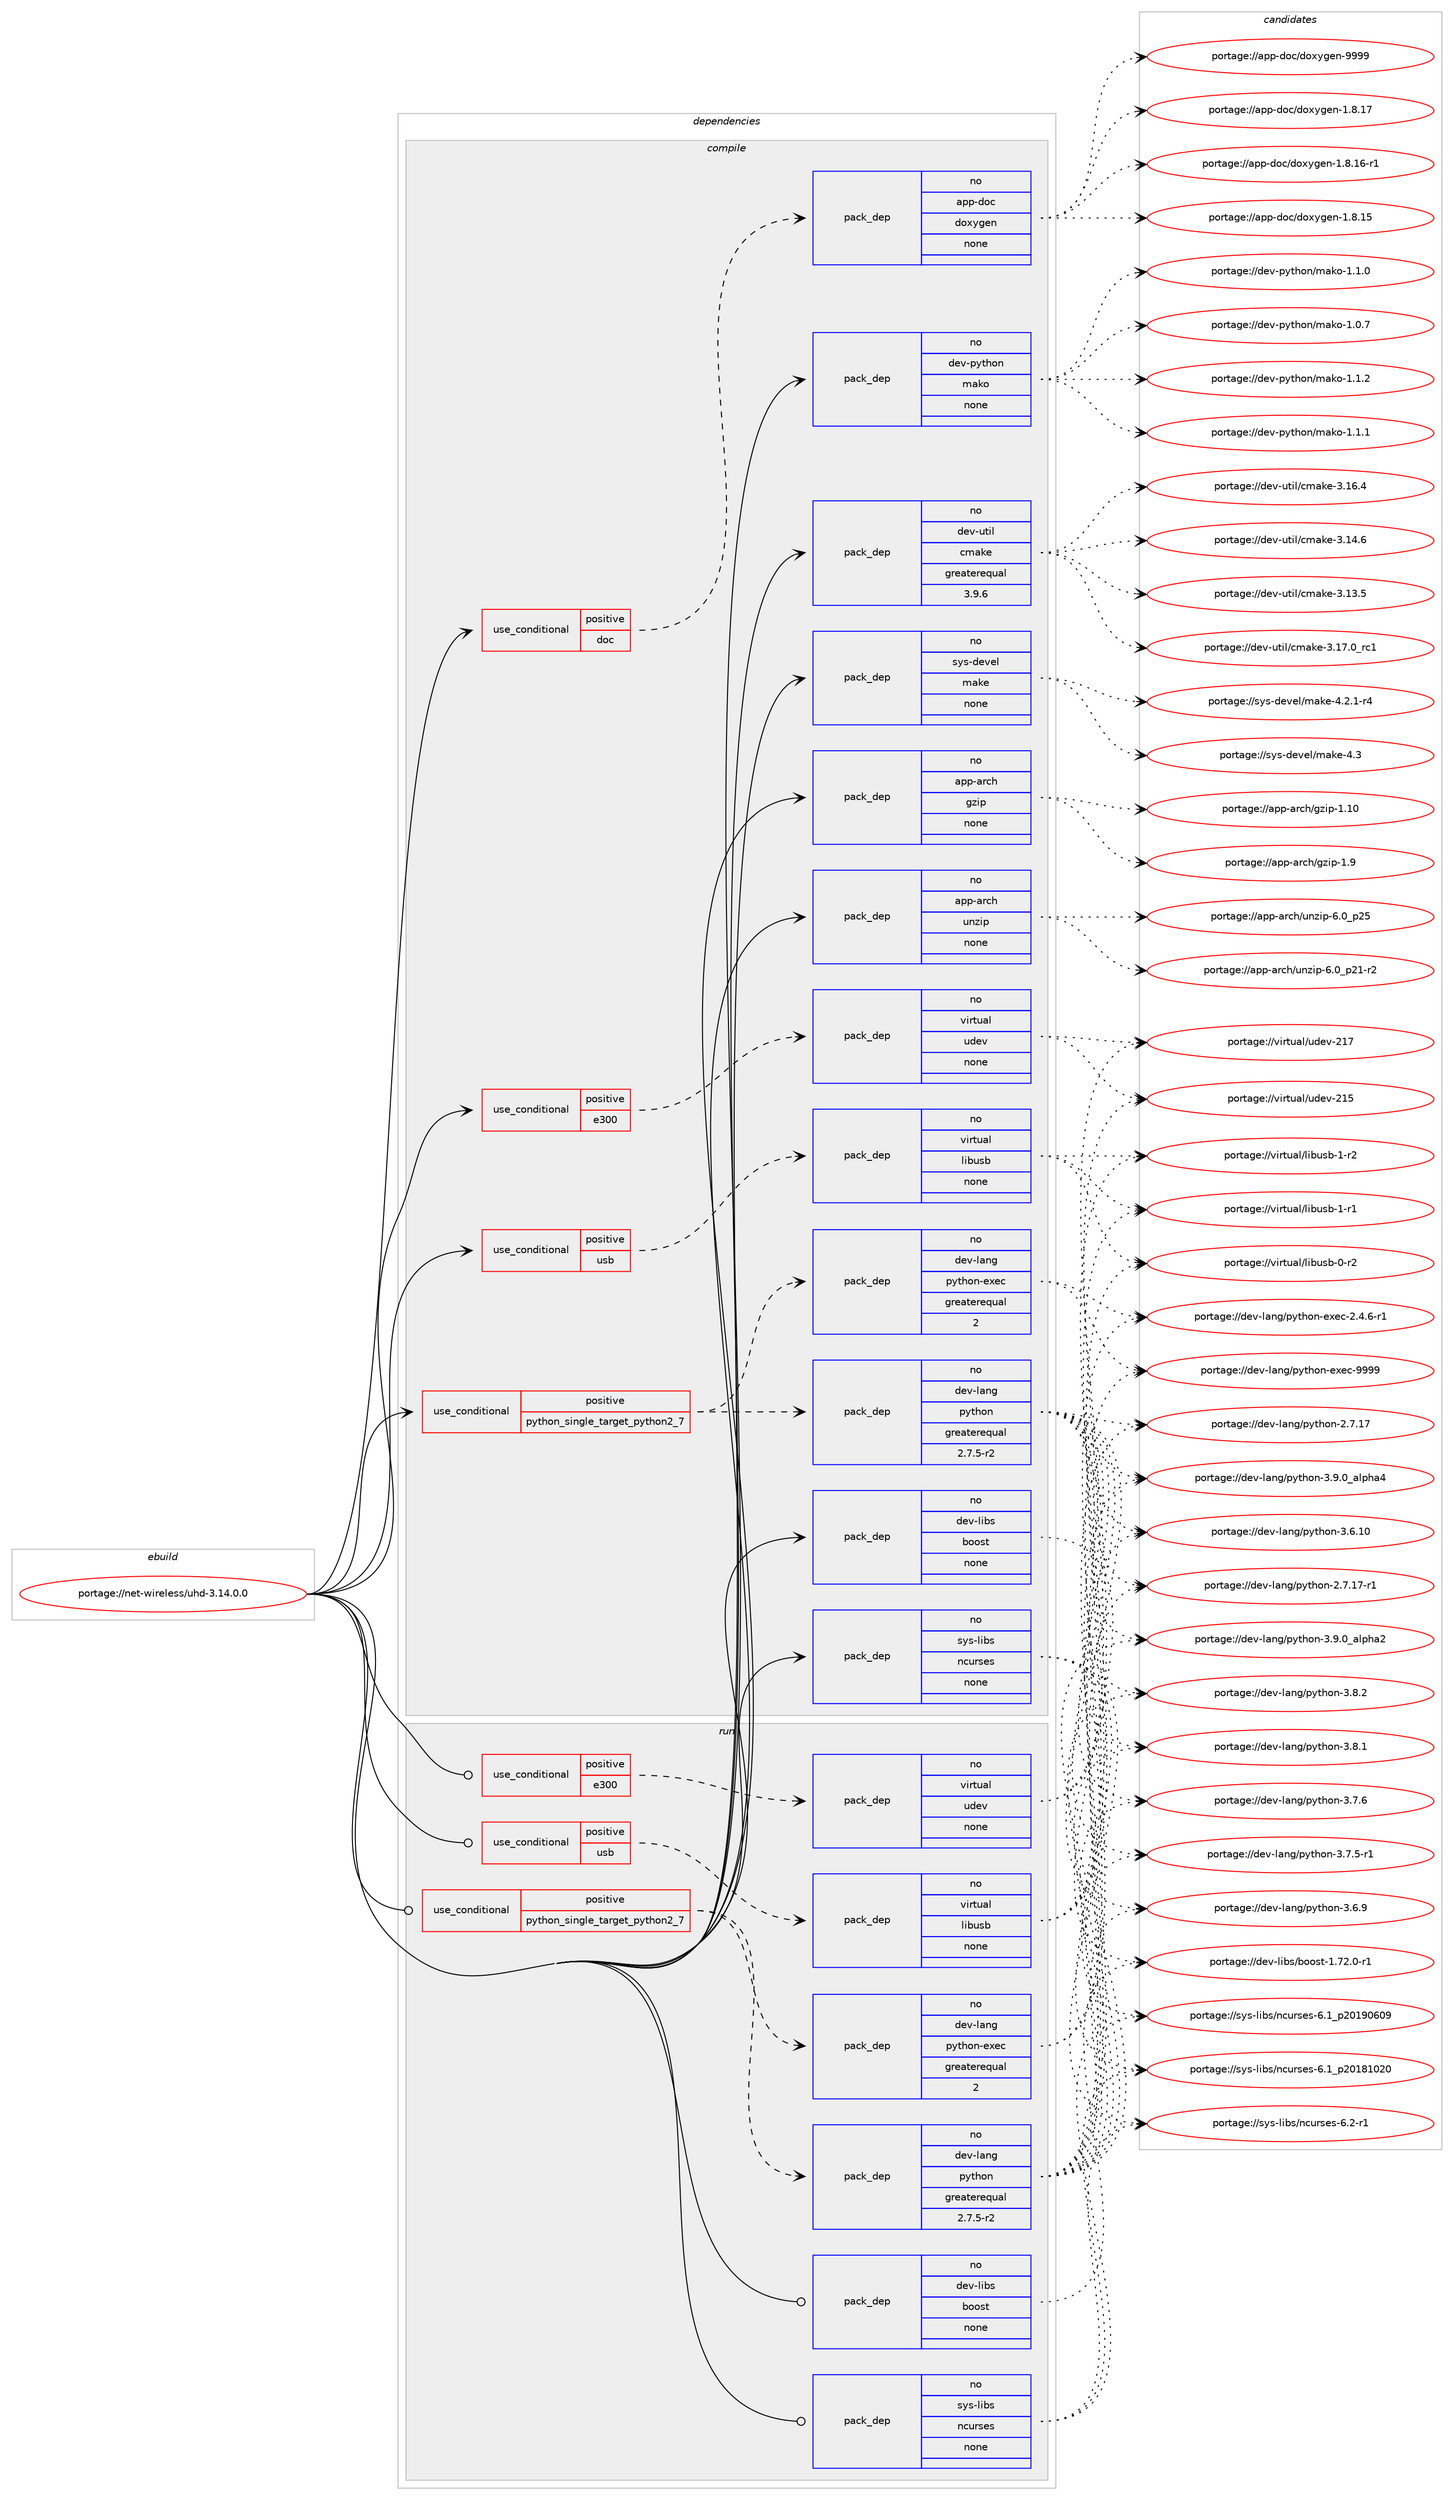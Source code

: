 digraph prolog {

# *************
# Graph options
# *************

newrank=true;
concentrate=true;
compound=true;
graph [rankdir=LR,fontname=Helvetica,fontsize=10,ranksep=1.5];#, ranksep=2.5, nodesep=0.2];
edge  [arrowhead=vee];
node  [fontname=Helvetica,fontsize=10];

# **********
# The ebuild
# **********

subgraph cluster_leftcol {
color=gray;
rank=same;
label=<<i>ebuild</i>>;
id [label="portage://net-wireless/uhd-3.14.0.0", color=red, width=4, href="../net-wireless/uhd-3.14.0.0.svg"];
}

# ****************
# The dependencies
# ****************

subgraph cluster_midcol {
color=gray;
label=<<i>dependencies</i>>;
subgraph cluster_compile {
fillcolor="#eeeeee";
style=filled;
label=<<i>compile</i>>;
subgraph cond12359 {
dependency63880 [label=<<TABLE BORDER="0" CELLBORDER="1" CELLSPACING="0" CELLPADDING="4"><TR><TD ROWSPAN="3" CELLPADDING="10">use_conditional</TD></TR><TR><TD>positive</TD></TR><TR><TD>doc</TD></TR></TABLE>>, shape=none, color=red];
subgraph pack50243 {
dependency63881 [label=<<TABLE BORDER="0" CELLBORDER="1" CELLSPACING="0" CELLPADDING="4" WIDTH="220"><TR><TD ROWSPAN="6" CELLPADDING="30">pack_dep</TD></TR><TR><TD WIDTH="110">no</TD></TR><TR><TD>app-doc</TD></TR><TR><TD>doxygen</TD></TR><TR><TD>none</TD></TR><TR><TD></TD></TR></TABLE>>, shape=none, color=blue];
}
dependency63880:e -> dependency63881:w [weight=20,style="dashed",arrowhead="vee"];
}
id:e -> dependency63880:w [weight=20,style="solid",arrowhead="vee"];
subgraph cond12360 {
dependency63882 [label=<<TABLE BORDER="0" CELLBORDER="1" CELLSPACING="0" CELLPADDING="4"><TR><TD ROWSPAN="3" CELLPADDING="10">use_conditional</TD></TR><TR><TD>positive</TD></TR><TR><TD>e300</TD></TR></TABLE>>, shape=none, color=red];
subgraph pack50244 {
dependency63883 [label=<<TABLE BORDER="0" CELLBORDER="1" CELLSPACING="0" CELLPADDING="4" WIDTH="220"><TR><TD ROWSPAN="6" CELLPADDING="30">pack_dep</TD></TR><TR><TD WIDTH="110">no</TD></TR><TR><TD>virtual</TD></TR><TR><TD>udev</TD></TR><TR><TD>none</TD></TR><TR><TD></TD></TR></TABLE>>, shape=none, color=blue];
}
dependency63882:e -> dependency63883:w [weight=20,style="dashed",arrowhead="vee"];
}
id:e -> dependency63882:w [weight=20,style="solid",arrowhead="vee"];
subgraph cond12361 {
dependency63884 [label=<<TABLE BORDER="0" CELLBORDER="1" CELLSPACING="0" CELLPADDING="4"><TR><TD ROWSPAN="3" CELLPADDING="10">use_conditional</TD></TR><TR><TD>positive</TD></TR><TR><TD>python_single_target_python2_7</TD></TR></TABLE>>, shape=none, color=red];
subgraph pack50245 {
dependency63885 [label=<<TABLE BORDER="0" CELLBORDER="1" CELLSPACING="0" CELLPADDING="4" WIDTH="220"><TR><TD ROWSPAN="6" CELLPADDING="30">pack_dep</TD></TR><TR><TD WIDTH="110">no</TD></TR><TR><TD>dev-lang</TD></TR><TR><TD>python</TD></TR><TR><TD>greaterequal</TD></TR><TR><TD>2.7.5-r2</TD></TR></TABLE>>, shape=none, color=blue];
}
dependency63884:e -> dependency63885:w [weight=20,style="dashed",arrowhead="vee"];
subgraph pack50246 {
dependency63886 [label=<<TABLE BORDER="0" CELLBORDER="1" CELLSPACING="0" CELLPADDING="4" WIDTH="220"><TR><TD ROWSPAN="6" CELLPADDING="30">pack_dep</TD></TR><TR><TD WIDTH="110">no</TD></TR><TR><TD>dev-lang</TD></TR><TR><TD>python-exec</TD></TR><TR><TD>greaterequal</TD></TR><TR><TD>2</TD></TR></TABLE>>, shape=none, color=blue];
}
dependency63884:e -> dependency63886:w [weight=20,style="dashed",arrowhead="vee"];
}
id:e -> dependency63884:w [weight=20,style="solid",arrowhead="vee"];
subgraph cond12362 {
dependency63887 [label=<<TABLE BORDER="0" CELLBORDER="1" CELLSPACING="0" CELLPADDING="4"><TR><TD ROWSPAN="3" CELLPADDING="10">use_conditional</TD></TR><TR><TD>positive</TD></TR><TR><TD>usb</TD></TR></TABLE>>, shape=none, color=red];
subgraph pack50247 {
dependency63888 [label=<<TABLE BORDER="0" CELLBORDER="1" CELLSPACING="0" CELLPADDING="4" WIDTH="220"><TR><TD ROWSPAN="6" CELLPADDING="30">pack_dep</TD></TR><TR><TD WIDTH="110">no</TD></TR><TR><TD>virtual</TD></TR><TR><TD>libusb</TD></TR><TR><TD>none</TD></TR><TR><TD></TD></TR></TABLE>>, shape=none, color=blue];
}
dependency63887:e -> dependency63888:w [weight=20,style="dashed",arrowhead="vee"];
}
id:e -> dependency63887:w [weight=20,style="solid",arrowhead="vee"];
subgraph pack50248 {
dependency63889 [label=<<TABLE BORDER="0" CELLBORDER="1" CELLSPACING="0" CELLPADDING="4" WIDTH="220"><TR><TD ROWSPAN="6" CELLPADDING="30">pack_dep</TD></TR><TR><TD WIDTH="110">no</TD></TR><TR><TD>app-arch</TD></TR><TR><TD>gzip</TD></TR><TR><TD>none</TD></TR><TR><TD></TD></TR></TABLE>>, shape=none, color=blue];
}
id:e -> dependency63889:w [weight=20,style="solid",arrowhead="vee"];
subgraph pack50249 {
dependency63890 [label=<<TABLE BORDER="0" CELLBORDER="1" CELLSPACING="0" CELLPADDING="4" WIDTH="220"><TR><TD ROWSPAN="6" CELLPADDING="30">pack_dep</TD></TR><TR><TD WIDTH="110">no</TD></TR><TR><TD>app-arch</TD></TR><TR><TD>unzip</TD></TR><TR><TD>none</TD></TR><TR><TD></TD></TR></TABLE>>, shape=none, color=blue];
}
id:e -> dependency63890:w [weight=20,style="solid",arrowhead="vee"];
subgraph pack50250 {
dependency63891 [label=<<TABLE BORDER="0" CELLBORDER="1" CELLSPACING="0" CELLPADDING="4" WIDTH="220"><TR><TD ROWSPAN="6" CELLPADDING="30">pack_dep</TD></TR><TR><TD WIDTH="110">no</TD></TR><TR><TD>dev-libs</TD></TR><TR><TD>boost</TD></TR><TR><TD>none</TD></TR><TR><TD></TD></TR></TABLE>>, shape=none, color=blue];
}
id:e -> dependency63891:w [weight=20,style="solid",arrowhead="vee"];
subgraph pack50251 {
dependency63892 [label=<<TABLE BORDER="0" CELLBORDER="1" CELLSPACING="0" CELLPADDING="4" WIDTH="220"><TR><TD ROWSPAN="6" CELLPADDING="30">pack_dep</TD></TR><TR><TD WIDTH="110">no</TD></TR><TR><TD>dev-python</TD></TR><TR><TD>mako</TD></TR><TR><TD>none</TD></TR><TR><TD></TD></TR></TABLE>>, shape=none, color=blue];
}
id:e -> dependency63892:w [weight=20,style="solid",arrowhead="vee"];
subgraph pack50252 {
dependency63893 [label=<<TABLE BORDER="0" CELLBORDER="1" CELLSPACING="0" CELLPADDING="4" WIDTH="220"><TR><TD ROWSPAN="6" CELLPADDING="30">pack_dep</TD></TR><TR><TD WIDTH="110">no</TD></TR><TR><TD>dev-util</TD></TR><TR><TD>cmake</TD></TR><TR><TD>greaterequal</TD></TR><TR><TD>3.9.6</TD></TR></TABLE>>, shape=none, color=blue];
}
id:e -> dependency63893:w [weight=20,style="solid",arrowhead="vee"];
subgraph pack50253 {
dependency63894 [label=<<TABLE BORDER="0" CELLBORDER="1" CELLSPACING="0" CELLPADDING="4" WIDTH="220"><TR><TD ROWSPAN="6" CELLPADDING="30">pack_dep</TD></TR><TR><TD WIDTH="110">no</TD></TR><TR><TD>sys-devel</TD></TR><TR><TD>make</TD></TR><TR><TD>none</TD></TR><TR><TD></TD></TR></TABLE>>, shape=none, color=blue];
}
id:e -> dependency63894:w [weight=20,style="solid",arrowhead="vee"];
subgraph pack50254 {
dependency63895 [label=<<TABLE BORDER="0" CELLBORDER="1" CELLSPACING="0" CELLPADDING="4" WIDTH="220"><TR><TD ROWSPAN="6" CELLPADDING="30">pack_dep</TD></TR><TR><TD WIDTH="110">no</TD></TR><TR><TD>sys-libs</TD></TR><TR><TD>ncurses</TD></TR><TR><TD>none</TD></TR><TR><TD></TD></TR></TABLE>>, shape=none, color=blue];
}
id:e -> dependency63895:w [weight=20,style="solid",arrowhead="vee"];
}
subgraph cluster_compileandrun {
fillcolor="#eeeeee";
style=filled;
label=<<i>compile and run</i>>;
}
subgraph cluster_run {
fillcolor="#eeeeee";
style=filled;
label=<<i>run</i>>;
subgraph cond12363 {
dependency63896 [label=<<TABLE BORDER="0" CELLBORDER="1" CELLSPACING="0" CELLPADDING="4"><TR><TD ROWSPAN="3" CELLPADDING="10">use_conditional</TD></TR><TR><TD>positive</TD></TR><TR><TD>e300</TD></TR></TABLE>>, shape=none, color=red];
subgraph pack50255 {
dependency63897 [label=<<TABLE BORDER="0" CELLBORDER="1" CELLSPACING="0" CELLPADDING="4" WIDTH="220"><TR><TD ROWSPAN="6" CELLPADDING="30">pack_dep</TD></TR><TR><TD WIDTH="110">no</TD></TR><TR><TD>virtual</TD></TR><TR><TD>udev</TD></TR><TR><TD>none</TD></TR><TR><TD></TD></TR></TABLE>>, shape=none, color=blue];
}
dependency63896:e -> dependency63897:w [weight=20,style="dashed",arrowhead="vee"];
}
id:e -> dependency63896:w [weight=20,style="solid",arrowhead="odot"];
subgraph cond12364 {
dependency63898 [label=<<TABLE BORDER="0" CELLBORDER="1" CELLSPACING="0" CELLPADDING="4"><TR><TD ROWSPAN="3" CELLPADDING="10">use_conditional</TD></TR><TR><TD>positive</TD></TR><TR><TD>python_single_target_python2_7</TD></TR></TABLE>>, shape=none, color=red];
subgraph pack50256 {
dependency63899 [label=<<TABLE BORDER="0" CELLBORDER="1" CELLSPACING="0" CELLPADDING="4" WIDTH="220"><TR><TD ROWSPAN="6" CELLPADDING="30">pack_dep</TD></TR><TR><TD WIDTH="110">no</TD></TR><TR><TD>dev-lang</TD></TR><TR><TD>python</TD></TR><TR><TD>greaterequal</TD></TR><TR><TD>2.7.5-r2</TD></TR></TABLE>>, shape=none, color=blue];
}
dependency63898:e -> dependency63899:w [weight=20,style="dashed",arrowhead="vee"];
subgraph pack50257 {
dependency63900 [label=<<TABLE BORDER="0" CELLBORDER="1" CELLSPACING="0" CELLPADDING="4" WIDTH="220"><TR><TD ROWSPAN="6" CELLPADDING="30">pack_dep</TD></TR><TR><TD WIDTH="110">no</TD></TR><TR><TD>dev-lang</TD></TR><TR><TD>python-exec</TD></TR><TR><TD>greaterequal</TD></TR><TR><TD>2</TD></TR></TABLE>>, shape=none, color=blue];
}
dependency63898:e -> dependency63900:w [weight=20,style="dashed",arrowhead="vee"];
}
id:e -> dependency63898:w [weight=20,style="solid",arrowhead="odot"];
subgraph cond12365 {
dependency63901 [label=<<TABLE BORDER="0" CELLBORDER="1" CELLSPACING="0" CELLPADDING="4"><TR><TD ROWSPAN="3" CELLPADDING="10">use_conditional</TD></TR><TR><TD>positive</TD></TR><TR><TD>usb</TD></TR></TABLE>>, shape=none, color=red];
subgraph pack50258 {
dependency63902 [label=<<TABLE BORDER="0" CELLBORDER="1" CELLSPACING="0" CELLPADDING="4" WIDTH="220"><TR><TD ROWSPAN="6" CELLPADDING="30">pack_dep</TD></TR><TR><TD WIDTH="110">no</TD></TR><TR><TD>virtual</TD></TR><TR><TD>libusb</TD></TR><TR><TD>none</TD></TR><TR><TD></TD></TR></TABLE>>, shape=none, color=blue];
}
dependency63901:e -> dependency63902:w [weight=20,style="dashed",arrowhead="vee"];
}
id:e -> dependency63901:w [weight=20,style="solid",arrowhead="odot"];
subgraph pack50259 {
dependency63903 [label=<<TABLE BORDER="0" CELLBORDER="1" CELLSPACING="0" CELLPADDING="4" WIDTH="220"><TR><TD ROWSPAN="6" CELLPADDING="30">pack_dep</TD></TR><TR><TD WIDTH="110">no</TD></TR><TR><TD>dev-libs</TD></TR><TR><TD>boost</TD></TR><TR><TD>none</TD></TR><TR><TD></TD></TR></TABLE>>, shape=none, color=blue];
}
id:e -> dependency63903:w [weight=20,style="solid",arrowhead="odot"];
subgraph pack50260 {
dependency63904 [label=<<TABLE BORDER="0" CELLBORDER="1" CELLSPACING="0" CELLPADDING="4" WIDTH="220"><TR><TD ROWSPAN="6" CELLPADDING="30">pack_dep</TD></TR><TR><TD WIDTH="110">no</TD></TR><TR><TD>sys-libs</TD></TR><TR><TD>ncurses</TD></TR><TR><TD>none</TD></TR><TR><TD></TD></TR></TABLE>>, shape=none, color=blue];
}
id:e -> dependency63904:w [weight=20,style="solid",arrowhead="odot"];
}
}

# **************
# The candidates
# **************

subgraph cluster_choices {
rank=same;
color=gray;
label=<<i>candidates</i>>;

subgraph choice50243 {
color=black;
nodesep=1;
choice971121124510011199471001111201211031011104557575757 [label="portage://app-doc/doxygen-9999", color=red, width=4,href="../app-doc/doxygen-9999.svg"];
choice9711211245100111994710011112012110310111045494656464955 [label="portage://app-doc/doxygen-1.8.17", color=red, width=4,href="../app-doc/doxygen-1.8.17.svg"];
choice97112112451001119947100111120121103101110454946564649544511449 [label="portage://app-doc/doxygen-1.8.16-r1", color=red, width=4,href="../app-doc/doxygen-1.8.16-r1.svg"];
choice9711211245100111994710011112012110310111045494656464953 [label="portage://app-doc/doxygen-1.8.15", color=red, width=4,href="../app-doc/doxygen-1.8.15.svg"];
dependency63881:e -> choice971121124510011199471001111201211031011104557575757:w [style=dotted,weight="100"];
dependency63881:e -> choice9711211245100111994710011112012110310111045494656464955:w [style=dotted,weight="100"];
dependency63881:e -> choice97112112451001119947100111120121103101110454946564649544511449:w [style=dotted,weight="100"];
dependency63881:e -> choice9711211245100111994710011112012110310111045494656464953:w [style=dotted,weight="100"];
}
subgraph choice50244 {
color=black;
nodesep=1;
choice118105114116117971084711710010111845504955 [label="portage://virtual/udev-217", color=red, width=4,href="../virtual/udev-217.svg"];
choice118105114116117971084711710010111845504953 [label="portage://virtual/udev-215", color=red, width=4,href="../virtual/udev-215.svg"];
dependency63883:e -> choice118105114116117971084711710010111845504955:w [style=dotted,weight="100"];
dependency63883:e -> choice118105114116117971084711710010111845504953:w [style=dotted,weight="100"];
}
subgraph choice50245 {
color=black;
nodesep=1;
choice10010111845108971101034711212111610411111045514657464895971081121049752 [label="portage://dev-lang/python-3.9.0_alpha4", color=red, width=4,href="../dev-lang/python-3.9.0_alpha4.svg"];
choice10010111845108971101034711212111610411111045514657464895971081121049750 [label="portage://dev-lang/python-3.9.0_alpha2", color=red, width=4,href="../dev-lang/python-3.9.0_alpha2.svg"];
choice100101118451089711010347112121116104111110455146564650 [label="portage://dev-lang/python-3.8.2", color=red, width=4,href="../dev-lang/python-3.8.2.svg"];
choice100101118451089711010347112121116104111110455146564649 [label="portage://dev-lang/python-3.8.1", color=red, width=4,href="../dev-lang/python-3.8.1.svg"];
choice100101118451089711010347112121116104111110455146554654 [label="portage://dev-lang/python-3.7.6", color=red, width=4,href="../dev-lang/python-3.7.6.svg"];
choice1001011184510897110103471121211161041111104551465546534511449 [label="portage://dev-lang/python-3.7.5-r1", color=red, width=4,href="../dev-lang/python-3.7.5-r1.svg"];
choice100101118451089711010347112121116104111110455146544657 [label="portage://dev-lang/python-3.6.9", color=red, width=4,href="../dev-lang/python-3.6.9.svg"];
choice10010111845108971101034711212111610411111045514654464948 [label="portage://dev-lang/python-3.6.10", color=red, width=4,href="../dev-lang/python-3.6.10.svg"];
choice100101118451089711010347112121116104111110455046554649554511449 [label="portage://dev-lang/python-2.7.17-r1", color=red, width=4,href="../dev-lang/python-2.7.17-r1.svg"];
choice10010111845108971101034711212111610411111045504655464955 [label="portage://dev-lang/python-2.7.17", color=red, width=4,href="../dev-lang/python-2.7.17.svg"];
dependency63885:e -> choice10010111845108971101034711212111610411111045514657464895971081121049752:w [style=dotted,weight="100"];
dependency63885:e -> choice10010111845108971101034711212111610411111045514657464895971081121049750:w [style=dotted,weight="100"];
dependency63885:e -> choice100101118451089711010347112121116104111110455146564650:w [style=dotted,weight="100"];
dependency63885:e -> choice100101118451089711010347112121116104111110455146564649:w [style=dotted,weight="100"];
dependency63885:e -> choice100101118451089711010347112121116104111110455146554654:w [style=dotted,weight="100"];
dependency63885:e -> choice1001011184510897110103471121211161041111104551465546534511449:w [style=dotted,weight="100"];
dependency63885:e -> choice100101118451089711010347112121116104111110455146544657:w [style=dotted,weight="100"];
dependency63885:e -> choice10010111845108971101034711212111610411111045514654464948:w [style=dotted,weight="100"];
dependency63885:e -> choice100101118451089711010347112121116104111110455046554649554511449:w [style=dotted,weight="100"];
dependency63885:e -> choice10010111845108971101034711212111610411111045504655464955:w [style=dotted,weight="100"];
}
subgraph choice50246 {
color=black;
nodesep=1;
choice10010111845108971101034711212111610411111045101120101994557575757 [label="portage://dev-lang/python-exec-9999", color=red, width=4,href="../dev-lang/python-exec-9999.svg"];
choice10010111845108971101034711212111610411111045101120101994550465246544511449 [label="portage://dev-lang/python-exec-2.4.6-r1", color=red, width=4,href="../dev-lang/python-exec-2.4.6-r1.svg"];
dependency63886:e -> choice10010111845108971101034711212111610411111045101120101994557575757:w [style=dotted,weight="100"];
dependency63886:e -> choice10010111845108971101034711212111610411111045101120101994550465246544511449:w [style=dotted,weight="100"];
}
subgraph choice50247 {
color=black;
nodesep=1;
choice1181051141161179710847108105981171159845494511450 [label="portage://virtual/libusb-1-r2", color=red, width=4,href="../virtual/libusb-1-r2.svg"];
choice1181051141161179710847108105981171159845494511449 [label="portage://virtual/libusb-1-r1", color=red, width=4,href="../virtual/libusb-1-r1.svg"];
choice1181051141161179710847108105981171159845484511450 [label="portage://virtual/libusb-0-r2", color=red, width=4,href="../virtual/libusb-0-r2.svg"];
dependency63888:e -> choice1181051141161179710847108105981171159845494511450:w [style=dotted,weight="100"];
dependency63888:e -> choice1181051141161179710847108105981171159845494511449:w [style=dotted,weight="100"];
dependency63888:e -> choice1181051141161179710847108105981171159845484511450:w [style=dotted,weight="100"];
}
subgraph choice50248 {
color=black;
nodesep=1;
choice971121124597114991044710312210511245494657 [label="portage://app-arch/gzip-1.9", color=red, width=4,href="../app-arch/gzip-1.9.svg"];
choice97112112459711499104471031221051124549464948 [label="portage://app-arch/gzip-1.10", color=red, width=4,href="../app-arch/gzip-1.10.svg"];
dependency63889:e -> choice971121124597114991044710312210511245494657:w [style=dotted,weight="100"];
dependency63889:e -> choice97112112459711499104471031221051124549464948:w [style=dotted,weight="100"];
}
subgraph choice50249 {
color=black;
nodesep=1;
choice971121124597114991044711711012210511245544648951125053 [label="portage://app-arch/unzip-6.0_p25", color=red, width=4,href="../app-arch/unzip-6.0_p25.svg"];
choice9711211245971149910447117110122105112455446489511250494511450 [label="portage://app-arch/unzip-6.0_p21-r2", color=red, width=4,href="../app-arch/unzip-6.0_p21-r2.svg"];
dependency63890:e -> choice971121124597114991044711711012210511245544648951125053:w [style=dotted,weight="100"];
dependency63890:e -> choice9711211245971149910447117110122105112455446489511250494511450:w [style=dotted,weight="100"];
}
subgraph choice50250 {
color=black;
nodesep=1;
choice10010111845108105981154798111111115116454946555046484511449 [label="portage://dev-libs/boost-1.72.0-r1", color=red, width=4,href="../dev-libs/boost-1.72.0-r1.svg"];
dependency63891:e -> choice10010111845108105981154798111111115116454946555046484511449:w [style=dotted,weight="100"];
}
subgraph choice50251 {
color=black;
nodesep=1;
choice100101118451121211161041111104710997107111454946494650 [label="portage://dev-python/mako-1.1.2", color=red, width=4,href="../dev-python/mako-1.1.2.svg"];
choice100101118451121211161041111104710997107111454946494649 [label="portage://dev-python/mako-1.1.1", color=red, width=4,href="../dev-python/mako-1.1.1.svg"];
choice100101118451121211161041111104710997107111454946494648 [label="portage://dev-python/mako-1.1.0", color=red, width=4,href="../dev-python/mako-1.1.0.svg"];
choice100101118451121211161041111104710997107111454946484655 [label="portage://dev-python/mako-1.0.7", color=red, width=4,href="../dev-python/mako-1.0.7.svg"];
dependency63892:e -> choice100101118451121211161041111104710997107111454946494650:w [style=dotted,weight="100"];
dependency63892:e -> choice100101118451121211161041111104710997107111454946494649:w [style=dotted,weight="100"];
dependency63892:e -> choice100101118451121211161041111104710997107111454946494648:w [style=dotted,weight="100"];
dependency63892:e -> choice100101118451121211161041111104710997107111454946484655:w [style=dotted,weight="100"];
}
subgraph choice50252 {
color=black;
nodesep=1;
choice1001011184511711610510847991099710710145514649554648951149949 [label="portage://dev-util/cmake-3.17.0_rc1", color=red, width=4,href="../dev-util/cmake-3.17.0_rc1.svg"];
choice1001011184511711610510847991099710710145514649544652 [label="portage://dev-util/cmake-3.16.4", color=red, width=4,href="../dev-util/cmake-3.16.4.svg"];
choice1001011184511711610510847991099710710145514649524654 [label="portage://dev-util/cmake-3.14.6", color=red, width=4,href="../dev-util/cmake-3.14.6.svg"];
choice1001011184511711610510847991099710710145514649514653 [label="portage://dev-util/cmake-3.13.5", color=red, width=4,href="../dev-util/cmake-3.13.5.svg"];
dependency63893:e -> choice1001011184511711610510847991099710710145514649554648951149949:w [style=dotted,weight="100"];
dependency63893:e -> choice1001011184511711610510847991099710710145514649544652:w [style=dotted,weight="100"];
dependency63893:e -> choice1001011184511711610510847991099710710145514649524654:w [style=dotted,weight="100"];
dependency63893:e -> choice1001011184511711610510847991099710710145514649514653:w [style=dotted,weight="100"];
}
subgraph choice50253 {
color=black;
nodesep=1;
choice11512111545100101118101108471099710710145524651 [label="portage://sys-devel/make-4.3", color=red, width=4,href="../sys-devel/make-4.3.svg"];
choice1151211154510010111810110847109971071014552465046494511452 [label="portage://sys-devel/make-4.2.1-r4", color=red, width=4,href="../sys-devel/make-4.2.1-r4.svg"];
dependency63894:e -> choice11512111545100101118101108471099710710145524651:w [style=dotted,weight="100"];
dependency63894:e -> choice1151211154510010111810110847109971071014552465046494511452:w [style=dotted,weight="100"];
}
subgraph choice50254 {
color=black;
nodesep=1;
choice11512111545108105981154711099117114115101115455446504511449 [label="portage://sys-libs/ncurses-6.2-r1", color=red, width=4,href="../sys-libs/ncurses-6.2-r1.svg"];
choice1151211154510810598115471109911711411510111545544649951125048495748544857 [label="portage://sys-libs/ncurses-6.1_p20190609", color=red, width=4,href="../sys-libs/ncurses-6.1_p20190609.svg"];
choice1151211154510810598115471109911711411510111545544649951125048495649485048 [label="portage://sys-libs/ncurses-6.1_p20181020", color=red, width=4,href="../sys-libs/ncurses-6.1_p20181020.svg"];
dependency63895:e -> choice11512111545108105981154711099117114115101115455446504511449:w [style=dotted,weight="100"];
dependency63895:e -> choice1151211154510810598115471109911711411510111545544649951125048495748544857:w [style=dotted,weight="100"];
dependency63895:e -> choice1151211154510810598115471109911711411510111545544649951125048495649485048:w [style=dotted,weight="100"];
}
subgraph choice50255 {
color=black;
nodesep=1;
choice118105114116117971084711710010111845504955 [label="portage://virtual/udev-217", color=red, width=4,href="../virtual/udev-217.svg"];
choice118105114116117971084711710010111845504953 [label="portage://virtual/udev-215", color=red, width=4,href="../virtual/udev-215.svg"];
dependency63897:e -> choice118105114116117971084711710010111845504955:w [style=dotted,weight="100"];
dependency63897:e -> choice118105114116117971084711710010111845504953:w [style=dotted,weight="100"];
}
subgraph choice50256 {
color=black;
nodesep=1;
choice10010111845108971101034711212111610411111045514657464895971081121049752 [label="portage://dev-lang/python-3.9.0_alpha4", color=red, width=4,href="../dev-lang/python-3.9.0_alpha4.svg"];
choice10010111845108971101034711212111610411111045514657464895971081121049750 [label="portage://dev-lang/python-3.9.0_alpha2", color=red, width=4,href="../dev-lang/python-3.9.0_alpha2.svg"];
choice100101118451089711010347112121116104111110455146564650 [label="portage://dev-lang/python-3.8.2", color=red, width=4,href="../dev-lang/python-3.8.2.svg"];
choice100101118451089711010347112121116104111110455146564649 [label="portage://dev-lang/python-3.8.1", color=red, width=4,href="../dev-lang/python-3.8.1.svg"];
choice100101118451089711010347112121116104111110455146554654 [label="portage://dev-lang/python-3.7.6", color=red, width=4,href="../dev-lang/python-3.7.6.svg"];
choice1001011184510897110103471121211161041111104551465546534511449 [label="portage://dev-lang/python-3.7.5-r1", color=red, width=4,href="../dev-lang/python-3.7.5-r1.svg"];
choice100101118451089711010347112121116104111110455146544657 [label="portage://dev-lang/python-3.6.9", color=red, width=4,href="../dev-lang/python-3.6.9.svg"];
choice10010111845108971101034711212111610411111045514654464948 [label="portage://dev-lang/python-3.6.10", color=red, width=4,href="../dev-lang/python-3.6.10.svg"];
choice100101118451089711010347112121116104111110455046554649554511449 [label="portage://dev-lang/python-2.7.17-r1", color=red, width=4,href="../dev-lang/python-2.7.17-r1.svg"];
choice10010111845108971101034711212111610411111045504655464955 [label="portage://dev-lang/python-2.7.17", color=red, width=4,href="../dev-lang/python-2.7.17.svg"];
dependency63899:e -> choice10010111845108971101034711212111610411111045514657464895971081121049752:w [style=dotted,weight="100"];
dependency63899:e -> choice10010111845108971101034711212111610411111045514657464895971081121049750:w [style=dotted,weight="100"];
dependency63899:e -> choice100101118451089711010347112121116104111110455146564650:w [style=dotted,weight="100"];
dependency63899:e -> choice100101118451089711010347112121116104111110455146564649:w [style=dotted,weight="100"];
dependency63899:e -> choice100101118451089711010347112121116104111110455146554654:w [style=dotted,weight="100"];
dependency63899:e -> choice1001011184510897110103471121211161041111104551465546534511449:w [style=dotted,weight="100"];
dependency63899:e -> choice100101118451089711010347112121116104111110455146544657:w [style=dotted,weight="100"];
dependency63899:e -> choice10010111845108971101034711212111610411111045514654464948:w [style=dotted,weight="100"];
dependency63899:e -> choice100101118451089711010347112121116104111110455046554649554511449:w [style=dotted,weight="100"];
dependency63899:e -> choice10010111845108971101034711212111610411111045504655464955:w [style=dotted,weight="100"];
}
subgraph choice50257 {
color=black;
nodesep=1;
choice10010111845108971101034711212111610411111045101120101994557575757 [label="portage://dev-lang/python-exec-9999", color=red, width=4,href="../dev-lang/python-exec-9999.svg"];
choice10010111845108971101034711212111610411111045101120101994550465246544511449 [label="portage://dev-lang/python-exec-2.4.6-r1", color=red, width=4,href="../dev-lang/python-exec-2.4.6-r1.svg"];
dependency63900:e -> choice10010111845108971101034711212111610411111045101120101994557575757:w [style=dotted,weight="100"];
dependency63900:e -> choice10010111845108971101034711212111610411111045101120101994550465246544511449:w [style=dotted,weight="100"];
}
subgraph choice50258 {
color=black;
nodesep=1;
choice1181051141161179710847108105981171159845494511450 [label="portage://virtual/libusb-1-r2", color=red, width=4,href="../virtual/libusb-1-r2.svg"];
choice1181051141161179710847108105981171159845494511449 [label="portage://virtual/libusb-1-r1", color=red, width=4,href="../virtual/libusb-1-r1.svg"];
choice1181051141161179710847108105981171159845484511450 [label="portage://virtual/libusb-0-r2", color=red, width=4,href="../virtual/libusb-0-r2.svg"];
dependency63902:e -> choice1181051141161179710847108105981171159845494511450:w [style=dotted,weight="100"];
dependency63902:e -> choice1181051141161179710847108105981171159845494511449:w [style=dotted,weight="100"];
dependency63902:e -> choice1181051141161179710847108105981171159845484511450:w [style=dotted,weight="100"];
}
subgraph choice50259 {
color=black;
nodesep=1;
choice10010111845108105981154798111111115116454946555046484511449 [label="portage://dev-libs/boost-1.72.0-r1", color=red, width=4,href="../dev-libs/boost-1.72.0-r1.svg"];
dependency63903:e -> choice10010111845108105981154798111111115116454946555046484511449:w [style=dotted,weight="100"];
}
subgraph choice50260 {
color=black;
nodesep=1;
choice11512111545108105981154711099117114115101115455446504511449 [label="portage://sys-libs/ncurses-6.2-r1", color=red, width=4,href="../sys-libs/ncurses-6.2-r1.svg"];
choice1151211154510810598115471109911711411510111545544649951125048495748544857 [label="portage://sys-libs/ncurses-6.1_p20190609", color=red, width=4,href="../sys-libs/ncurses-6.1_p20190609.svg"];
choice1151211154510810598115471109911711411510111545544649951125048495649485048 [label="portage://sys-libs/ncurses-6.1_p20181020", color=red, width=4,href="../sys-libs/ncurses-6.1_p20181020.svg"];
dependency63904:e -> choice11512111545108105981154711099117114115101115455446504511449:w [style=dotted,weight="100"];
dependency63904:e -> choice1151211154510810598115471109911711411510111545544649951125048495748544857:w [style=dotted,weight="100"];
dependency63904:e -> choice1151211154510810598115471109911711411510111545544649951125048495649485048:w [style=dotted,weight="100"];
}
}

}
